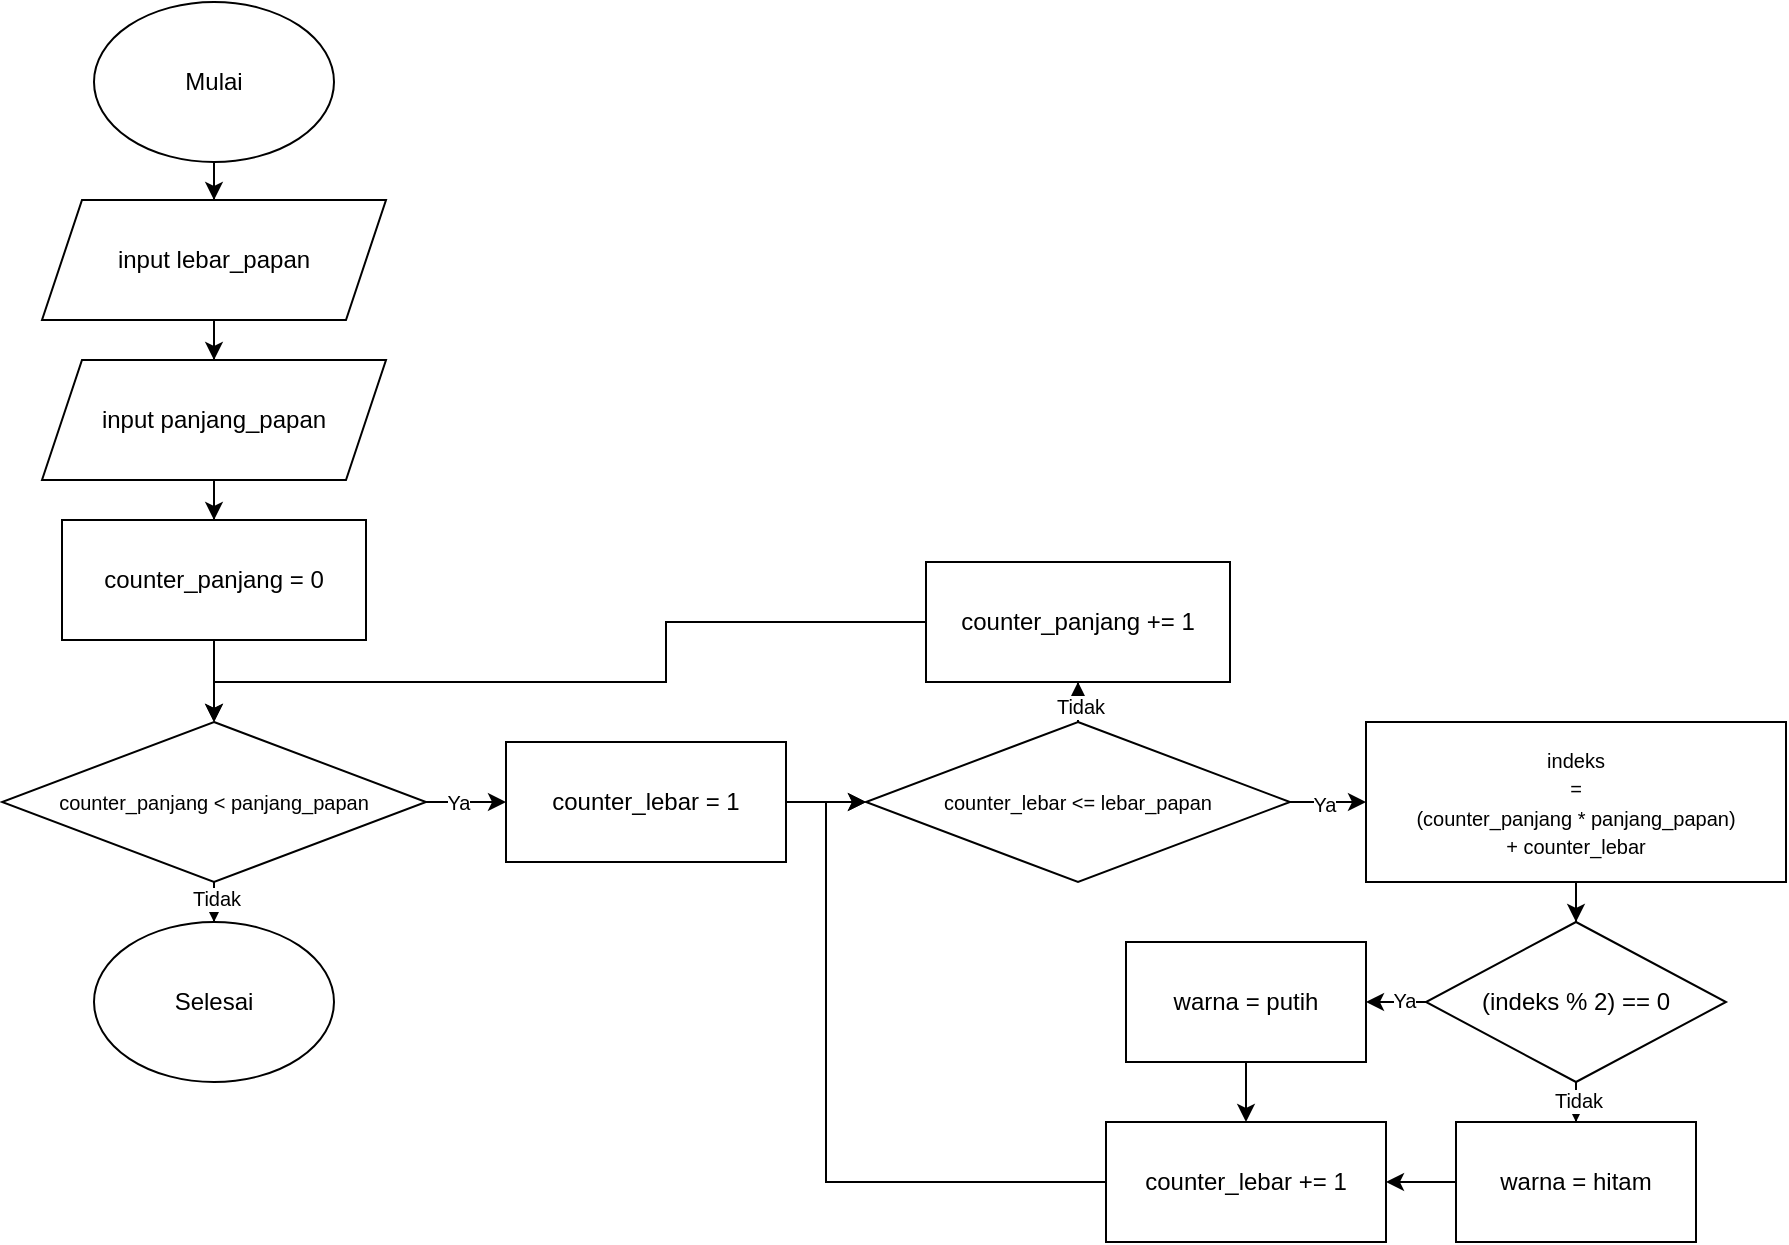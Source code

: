<mxfile version="20.6.0" type="github"><diagram id="K9RqBWsyhSELrdEOkSvn" name="Page-1"><mxGraphModel dx="944" dy="500" grid="0" gridSize="10" guides="1" tooltips="1" connect="1" arrows="1" fold="1" page="1" pageScale="1" pageWidth="827" pageHeight="1169" math="0" shadow="0"><root><mxCell id="0"/><mxCell id="1" parent="0"/><mxCell id="OzzVoHX4OiViin_liC24-5" value="" style="edgeStyle=orthogonalEdgeStyle;rounded=0;orthogonalLoop=1;jettySize=auto;html=1;" parent="1" source="OzzVoHX4OiViin_liC24-1" target="OzzVoHX4OiViin_liC24-4" edge="1"><mxGeometry relative="1" as="geometry"/></mxCell><mxCell id="OzzVoHX4OiViin_liC24-1" value="Mulai" style="ellipse;whiteSpace=wrap;html=1;" parent="1" vertex="1"><mxGeometry x="354" y="40" width="120" height="80" as="geometry"/></mxCell><mxCell id="OzzVoHX4OiViin_liC24-2" value="Selesai" style="ellipse;whiteSpace=wrap;html=1;" parent="1" vertex="1"><mxGeometry x="354" y="500" width="120" height="80" as="geometry"/></mxCell><mxCell id="OzzVoHX4OiViin_liC24-7" value="" style="edgeStyle=orthogonalEdgeStyle;rounded=0;orthogonalLoop=1;jettySize=auto;html=1;" parent="1" source="OzzVoHX4OiViin_liC24-4" target="OzzVoHX4OiViin_liC24-6" edge="1"><mxGeometry relative="1" as="geometry"/></mxCell><mxCell id="OzzVoHX4OiViin_liC24-4" value="input lebar_papan" style="shape=parallelogram;perimeter=parallelogramPerimeter;whiteSpace=wrap;html=1;fixedSize=1;" parent="1" vertex="1"><mxGeometry x="328" y="139" width="172" height="60" as="geometry"/></mxCell><mxCell id="OzzVoHX4OiViin_liC24-12" value="" style="edgeStyle=orthogonalEdgeStyle;rounded=0;orthogonalLoop=1;jettySize=auto;html=1;" parent="1" source="OzzVoHX4OiViin_liC24-6" target="OzzVoHX4OiViin_liC24-11" edge="1"><mxGeometry relative="1" as="geometry"/></mxCell><mxCell id="OzzVoHX4OiViin_liC24-6" value="input panjang_papan" style="shape=parallelogram;perimeter=parallelogramPerimeter;whiteSpace=wrap;html=1;fixedSize=1;" parent="1" vertex="1"><mxGeometry x="328" y="219" width="172" height="60" as="geometry"/></mxCell><mxCell id="DQ7BrwCuk21fls9Pv8_e-4" value="" style="edgeStyle=orthogonalEdgeStyle;rounded=0;orthogonalLoop=1;jettySize=auto;html=1;fontSize=10;" parent="1" source="OzzVoHX4OiViin_liC24-11" target="DQ7BrwCuk21fls9Pv8_e-3" edge="1"><mxGeometry relative="1" as="geometry"/></mxCell><mxCell id="OzzVoHX4OiViin_liC24-11" value="counter_panjang = 0" style="whiteSpace=wrap;html=1;" parent="1" vertex="1"><mxGeometry x="338" y="299" width="152" height="60" as="geometry"/></mxCell><mxCell id="DQ7BrwCuk21fls9Pv8_e-5" value="" style="edgeStyle=orthogonalEdgeStyle;rounded=0;orthogonalLoop=1;jettySize=auto;html=1;fontSize=10;" parent="1" source="DQ7BrwCuk21fls9Pv8_e-3" target="OzzVoHX4OiViin_liC24-2" edge="1"><mxGeometry relative="1" as="geometry"/></mxCell><mxCell id="DQ7BrwCuk21fls9Pv8_e-20" value="Tidak" style="edgeLabel;html=1;align=center;verticalAlign=middle;resizable=0;points=[];fontSize=10;" parent="DQ7BrwCuk21fls9Pv8_e-5" vertex="1" connectable="0"><mxGeometry x="0.6" y="1" relative="1" as="geometry"><mxPoint as="offset"/></mxGeometry></mxCell><mxCell id="DQ7BrwCuk21fls9Pv8_e-10" value="" style="edgeStyle=orthogonalEdgeStyle;rounded=0;orthogonalLoop=1;jettySize=auto;html=1;fontSize=10;" parent="1" source="DQ7BrwCuk21fls9Pv8_e-3" target="DQ7BrwCuk21fls9Pv8_e-9" edge="1"><mxGeometry relative="1" as="geometry"/></mxCell><mxCell id="DQ7BrwCuk21fls9Pv8_e-19" value="Ya" style="edgeLabel;html=1;align=center;verticalAlign=middle;resizable=0;points=[];fontSize=10;" parent="DQ7BrwCuk21fls9Pv8_e-10" vertex="1" connectable="0"><mxGeometry x="-0.218" relative="1" as="geometry"><mxPoint as="offset"/></mxGeometry></mxCell><mxCell id="DQ7BrwCuk21fls9Pv8_e-3" value="&lt;font style=&quot;font-size: 10px;&quot;&gt;counter_panjang &amp;lt; panjang_papan&lt;/font&gt;" style="rhombus;whiteSpace=wrap;html=1;" parent="1" vertex="1"><mxGeometry x="308" y="400" width="212" height="80" as="geometry"/></mxCell><mxCell id="DQ7BrwCuk21fls9Pv8_e-12" value="" style="edgeStyle=orthogonalEdgeStyle;rounded=0;orthogonalLoop=1;jettySize=auto;html=1;fontSize=10;" parent="1" source="DQ7BrwCuk21fls9Pv8_e-9" target="DQ7BrwCuk21fls9Pv8_e-11" edge="1"><mxGeometry relative="1" as="geometry"/></mxCell><mxCell id="DQ7BrwCuk21fls9Pv8_e-9" value="counter_lebar = 1" style="whiteSpace=wrap;html=1;" parent="1" vertex="1"><mxGeometry x="560" y="410" width="140" height="60" as="geometry"/></mxCell><mxCell id="DQ7BrwCuk21fls9Pv8_e-17" value="" style="edgeStyle=orthogonalEdgeStyle;rounded=0;orthogonalLoop=1;jettySize=auto;html=1;fontSize=10;" parent="1" source="DQ7BrwCuk21fls9Pv8_e-11" target="DQ7BrwCuk21fls9Pv8_e-16" edge="1"><mxGeometry relative="1" as="geometry"/></mxCell><mxCell id="DQ7BrwCuk21fls9Pv8_e-22" value="Tidak" style="edgeLabel;html=1;align=center;verticalAlign=middle;resizable=0;points=[];fontSize=10;" parent="DQ7BrwCuk21fls9Pv8_e-17" vertex="1" connectable="0"><mxGeometry x="0.592" y="-1" relative="1" as="geometry"><mxPoint as="offset"/></mxGeometry></mxCell><mxCell id="DQ7BrwCuk21fls9Pv8_e-24" value="" style="edgeStyle=orthogonalEdgeStyle;rounded=0;orthogonalLoop=1;jettySize=auto;html=1;fontSize=10;" parent="1" source="DQ7BrwCuk21fls9Pv8_e-11" target="DQ7BrwCuk21fls9Pv8_e-23" edge="1"><mxGeometry relative="1" as="geometry"/></mxCell><mxCell id="DQ7BrwCuk21fls9Pv8_e-25" value="Ya" style="edgeLabel;html=1;align=center;verticalAlign=middle;resizable=0;points=[];fontSize=10;" parent="DQ7BrwCuk21fls9Pv8_e-24" vertex="1" connectable="0"><mxGeometry x="-0.221" y="-1" relative="1" as="geometry"><mxPoint as="offset"/></mxGeometry></mxCell><mxCell id="DQ7BrwCuk21fls9Pv8_e-11" value="&lt;font style=&quot;font-size: 10px;&quot;&gt;counter_lebar &amp;lt;= lebar_papan&lt;/font&gt;" style="rhombus;whiteSpace=wrap;html=1;" parent="1" vertex="1"><mxGeometry x="740" y="400" width="212" height="80" as="geometry"/></mxCell><mxCell id="DQ7BrwCuk21fls9Pv8_e-18" style="edgeStyle=orthogonalEdgeStyle;rounded=0;orthogonalLoop=1;jettySize=auto;html=1;fontSize=10;" parent="1" source="DQ7BrwCuk21fls9Pv8_e-16" target="DQ7BrwCuk21fls9Pv8_e-3" edge="1"><mxGeometry relative="1" as="geometry"><mxPoint x="420" y="380" as="targetPoint"/><Array as="points"><mxPoint x="640" y="350"/><mxPoint x="640" y="380"/><mxPoint x="414" y="380"/></Array></mxGeometry></mxCell><mxCell id="DQ7BrwCuk21fls9Pv8_e-16" value="counter_panjang += 1" style="whiteSpace=wrap;html=1;" parent="1" vertex="1"><mxGeometry x="770" y="320" width="152" height="60" as="geometry"/></mxCell><mxCell id="DQ7BrwCuk21fls9Pv8_e-29" value="" style="edgeStyle=orthogonalEdgeStyle;rounded=0;orthogonalLoop=1;jettySize=auto;html=1;fontSize=10;" parent="1" source="DQ7BrwCuk21fls9Pv8_e-23" target="DQ7BrwCuk21fls9Pv8_e-28" edge="1"><mxGeometry relative="1" as="geometry"/></mxCell><mxCell id="DQ7BrwCuk21fls9Pv8_e-23" value="&lt;div&gt;&lt;font style=&quot;font-size: 10px;&quot;&gt;indeks&lt;/font&gt;&lt;/div&gt;&lt;div&gt;&lt;font style=&quot;font-size: 10px;&quot;&gt;=&lt;/font&gt;&lt;/div&gt;&lt;div&gt;&lt;font style=&quot;font-size: 10px;&quot;&gt;(counter_panjang * panjang_papan)&lt;/font&gt;&lt;/div&gt;&lt;div&gt;&lt;font style=&quot;font-size: 10px;&quot;&gt;+ counter_lebar&lt;br&gt;&lt;/font&gt;&lt;/div&gt;" style="whiteSpace=wrap;html=1;" parent="1" vertex="1"><mxGeometry x="990" y="400" width="210" height="80" as="geometry"/></mxCell><mxCell id="DQ7BrwCuk21fls9Pv8_e-31" value="" style="edgeStyle=orthogonalEdgeStyle;rounded=0;orthogonalLoop=1;jettySize=auto;html=1;fontSize=10;" parent="1" source="DQ7BrwCuk21fls9Pv8_e-28" target="DQ7BrwCuk21fls9Pv8_e-30" edge="1"><mxGeometry relative="1" as="geometry"/></mxCell><mxCell id="DQ7BrwCuk21fls9Pv8_e-35" value="Tidak" style="edgeLabel;html=1;align=center;verticalAlign=middle;resizable=0;points=[];fontSize=10;" parent="DQ7BrwCuk21fls9Pv8_e-31" vertex="1" connectable="0"><mxGeometry x="0.029" y="-1" relative="1" as="geometry"><mxPoint as="offset"/></mxGeometry></mxCell><mxCell id="DQ7BrwCuk21fls9Pv8_e-33" value="" style="edgeStyle=orthogonalEdgeStyle;rounded=0;orthogonalLoop=1;jettySize=auto;html=1;fontSize=10;" parent="1" source="DQ7BrwCuk21fls9Pv8_e-28" target="DQ7BrwCuk21fls9Pv8_e-32" edge="1"><mxGeometry relative="1" as="geometry"/></mxCell><mxCell id="DQ7BrwCuk21fls9Pv8_e-43" value="Ya" style="edgeLabel;html=1;align=center;verticalAlign=middle;resizable=0;points=[];fontSize=10;" parent="DQ7BrwCuk21fls9Pv8_e-33" vertex="1" connectable="0"><mxGeometry x="0.257" y="-1" relative="1" as="geometry"><mxPoint as="offset"/></mxGeometry></mxCell><mxCell id="DQ7BrwCuk21fls9Pv8_e-28" value="(indeks % 2) == 0" style="rhombus;whiteSpace=wrap;html=1;" parent="1" vertex="1"><mxGeometry x="1020" y="500" width="150" height="80" as="geometry"/></mxCell><mxCell id="DQ7BrwCuk21fls9Pv8_e-40" value="" style="edgeStyle=orthogonalEdgeStyle;rounded=0;orthogonalLoop=1;jettySize=auto;html=1;fontSize=10;" parent="1" source="DQ7BrwCuk21fls9Pv8_e-30" target="DQ7BrwCuk21fls9Pv8_e-38" edge="1"><mxGeometry relative="1" as="geometry"/></mxCell><mxCell id="DQ7BrwCuk21fls9Pv8_e-30" value="warna = hitam" style="whiteSpace=wrap;html=1;" parent="1" vertex="1"><mxGeometry x="1035" y="600" width="120" height="60" as="geometry"/></mxCell><mxCell id="DQ7BrwCuk21fls9Pv8_e-42" value="" style="edgeStyle=orthogonalEdgeStyle;rounded=0;orthogonalLoop=1;jettySize=auto;html=1;fontSize=10;" parent="1" source="DQ7BrwCuk21fls9Pv8_e-32" target="DQ7BrwCuk21fls9Pv8_e-38" edge="1"><mxGeometry relative="1" as="geometry"/></mxCell><mxCell id="DQ7BrwCuk21fls9Pv8_e-32" value="warna = putih" style="whiteSpace=wrap;html=1;" parent="1" vertex="1"><mxGeometry x="870" y="510" width="120" height="60" as="geometry"/></mxCell><mxCell id="DQ7BrwCuk21fls9Pv8_e-41" style="edgeStyle=orthogonalEdgeStyle;rounded=0;orthogonalLoop=1;jettySize=auto;html=1;entryX=0;entryY=0.5;entryDx=0;entryDy=0;fontSize=10;" parent="1" source="DQ7BrwCuk21fls9Pv8_e-38" target="DQ7BrwCuk21fls9Pv8_e-11" edge="1"><mxGeometry relative="1" as="geometry"><Array as="points"><mxPoint x="720" y="630"/><mxPoint x="720" y="440"/></Array></mxGeometry></mxCell><mxCell id="DQ7BrwCuk21fls9Pv8_e-38" value="counter_lebar += 1" style="whiteSpace=wrap;html=1;" parent="1" vertex="1"><mxGeometry x="860" y="600" width="140" height="60" as="geometry"/></mxCell></root></mxGraphModel></diagram></mxfile>